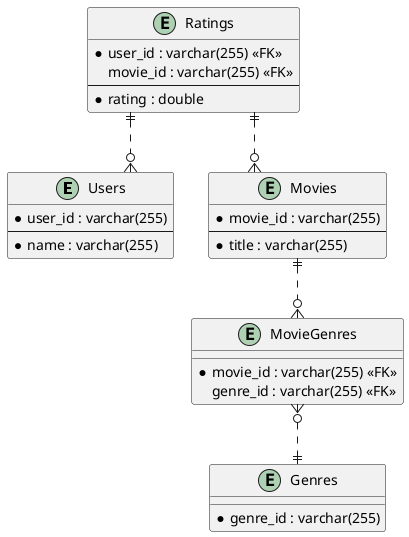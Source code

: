 @startuml
' hide the spot
' hide circle

' avoid problems with angled crows feet
skinparam linetype ortho

entity "Users" as users {
  *user_id : varchar(255)
  --
  *name : varchar(255)
}

entity "Movies" as movies {
  *movie_id : varchar(255)
  --
  *title : varchar(255)
}

entity "Genres" as genres {
  *genre_id : varchar(255)
}

entity "MovieGenres" as Mgenres {
  *movie_id : varchar(255) <<FK>>
   genre_id : varchar(255) <<FK>>
}

entity "Ratings" as ratings {
  *user_id : varchar(255) <<FK>>
   movie_id : varchar(255) <<FK>>
  --
  *rating : double
}

ratings ||..o{ users
ratings ||..o{ movies   
movies ||..o{ Mgenres
Mgenres }o..|| genres
@enduml